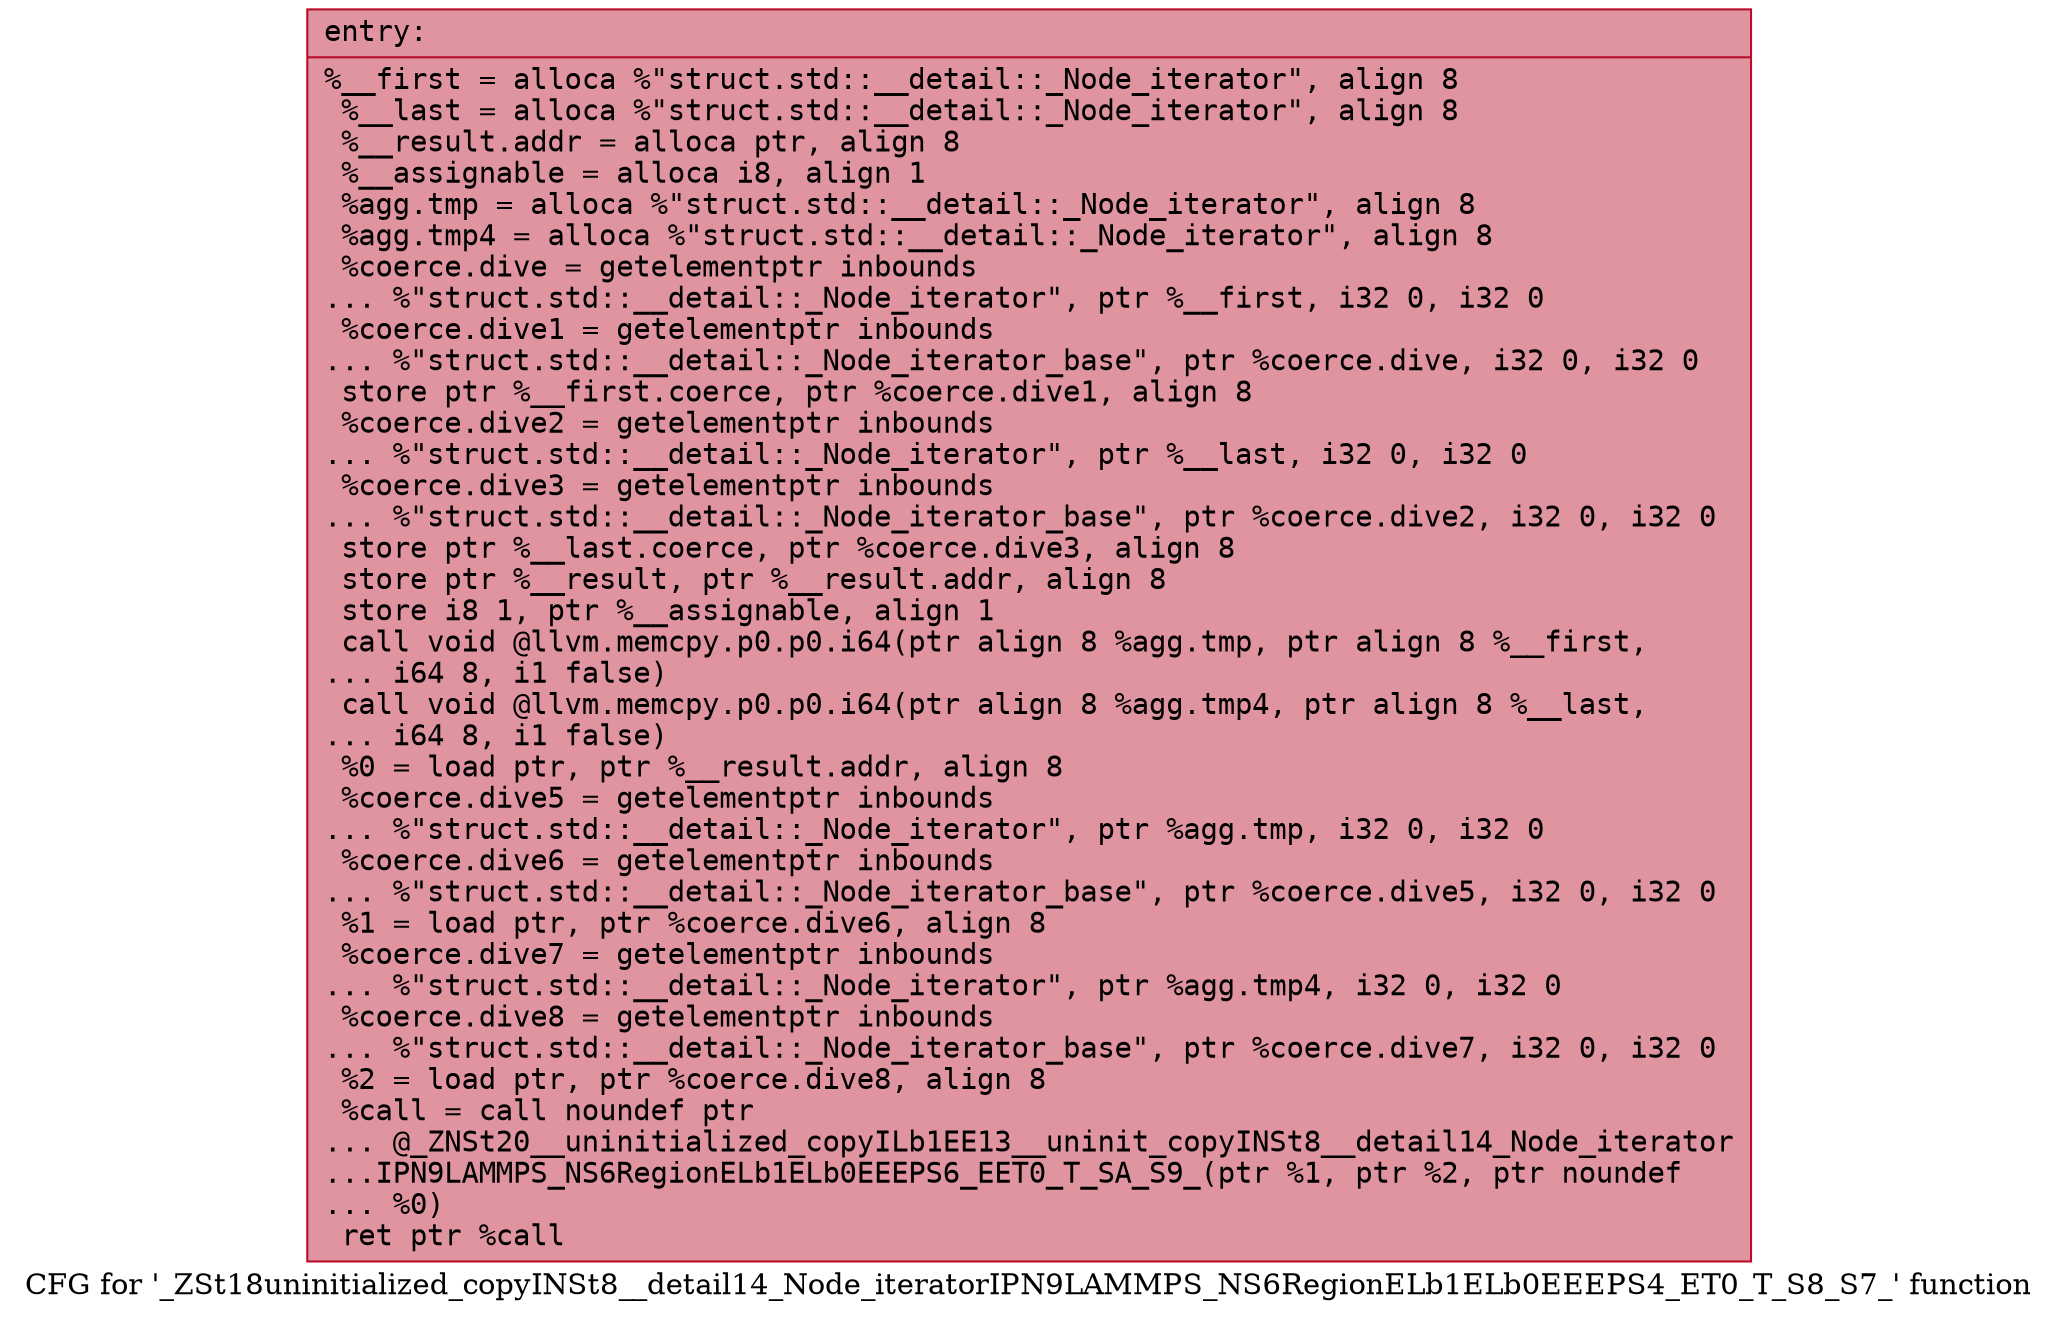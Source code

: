 digraph "CFG for '_ZSt18uninitialized_copyINSt8__detail14_Node_iteratorIPN9LAMMPS_NS6RegionELb1ELb0EEEPS4_ET0_T_S8_S7_' function" {
	label="CFG for '_ZSt18uninitialized_copyINSt8__detail14_Node_iteratorIPN9LAMMPS_NS6RegionELb1ELb0EEEPS4_ET0_T_S8_S7_' function";

	Node0x561837fa23a0 [shape=record,color="#b70d28ff", style=filled, fillcolor="#b70d2870" fontname="Courier",label="{entry:\l|  %__first = alloca %\"struct.std::__detail::_Node_iterator\", align 8\l  %__last = alloca %\"struct.std::__detail::_Node_iterator\", align 8\l  %__result.addr = alloca ptr, align 8\l  %__assignable = alloca i8, align 1\l  %agg.tmp = alloca %\"struct.std::__detail::_Node_iterator\", align 8\l  %agg.tmp4 = alloca %\"struct.std::__detail::_Node_iterator\", align 8\l  %coerce.dive = getelementptr inbounds\l... %\"struct.std::__detail::_Node_iterator\", ptr %__first, i32 0, i32 0\l  %coerce.dive1 = getelementptr inbounds\l... %\"struct.std::__detail::_Node_iterator_base\", ptr %coerce.dive, i32 0, i32 0\l  store ptr %__first.coerce, ptr %coerce.dive1, align 8\l  %coerce.dive2 = getelementptr inbounds\l... %\"struct.std::__detail::_Node_iterator\", ptr %__last, i32 0, i32 0\l  %coerce.dive3 = getelementptr inbounds\l... %\"struct.std::__detail::_Node_iterator_base\", ptr %coerce.dive2, i32 0, i32 0\l  store ptr %__last.coerce, ptr %coerce.dive3, align 8\l  store ptr %__result, ptr %__result.addr, align 8\l  store i8 1, ptr %__assignable, align 1\l  call void @llvm.memcpy.p0.p0.i64(ptr align 8 %agg.tmp, ptr align 8 %__first,\l... i64 8, i1 false)\l  call void @llvm.memcpy.p0.p0.i64(ptr align 8 %agg.tmp4, ptr align 8 %__last,\l... i64 8, i1 false)\l  %0 = load ptr, ptr %__result.addr, align 8\l  %coerce.dive5 = getelementptr inbounds\l... %\"struct.std::__detail::_Node_iterator\", ptr %agg.tmp, i32 0, i32 0\l  %coerce.dive6 = getelementptr inbounds\l... %\"struct.std::__detail::_Node_iterator_base\", ptr %coerce.dive5, i32 0, i32 0\l  %1 = load ptr, ptr %coerce.dive6, align 8\l  %coerce.dive7 = getelementptr inbounds\l... %\"struct.std::__detail::_Node_iterator\", ptr %agg.tmp4, i32 0, i32 0\l  %coerce.dive8 = getelementptr inbounds\l... %\"struct.std::__detail::_Node_iterator_base\", ptr %coerce.dive7, i32 0, i32 0\l  %2 = load ptr, ptr %coerce.dive8, align 8\l  %call = call noundef ptr\l... @_ZNSt20__uninitialized_copyILb1EE13__uninit_copyINSt8__detail14_Node_iterator\l...IPN9LAMMPS_NS6RegionELb1ELb0EEEPS6_EET0_T_SA_S9_(ptr %1, ptr %2, ptr noundef\l... %0)\l  ret ptr %call\l}"];
}
